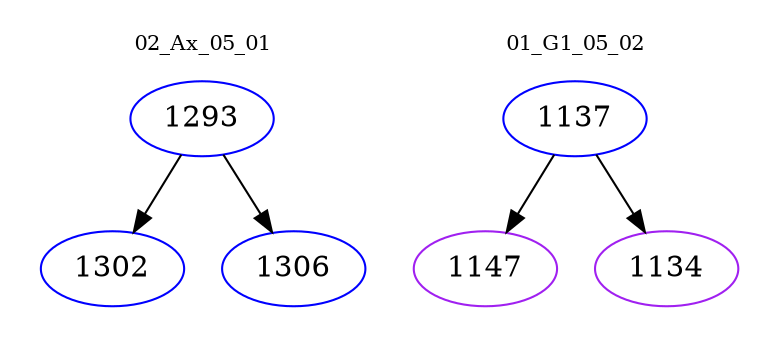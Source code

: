 digraph{
subgraph cluster_0 {
color = white
label = "02_Ax_05_01";
fontsize=10;
T0_1293 [label="1293", color="blue"]
T0_1293 -> T0_1302 [color="black"]
T0_1302 [label="1302", color="blue"]
T0_1293 -> T0_1306 [color="black"]
T0_1306 [label="1306", color="blue"]
}
subgraph cluster_1 {
color = white
label = "01_G1_05_02";
fontsize=10;
T1_1137 [label="1137", color="blue"]
T1_1137 -> T1_1147 [color="black"]
T1_1147 [label="1147", color="purple"]
T1_1137 -> T1_1134 [color="black"]
T1_1134 [label="1134", color="purple"]
}
}

